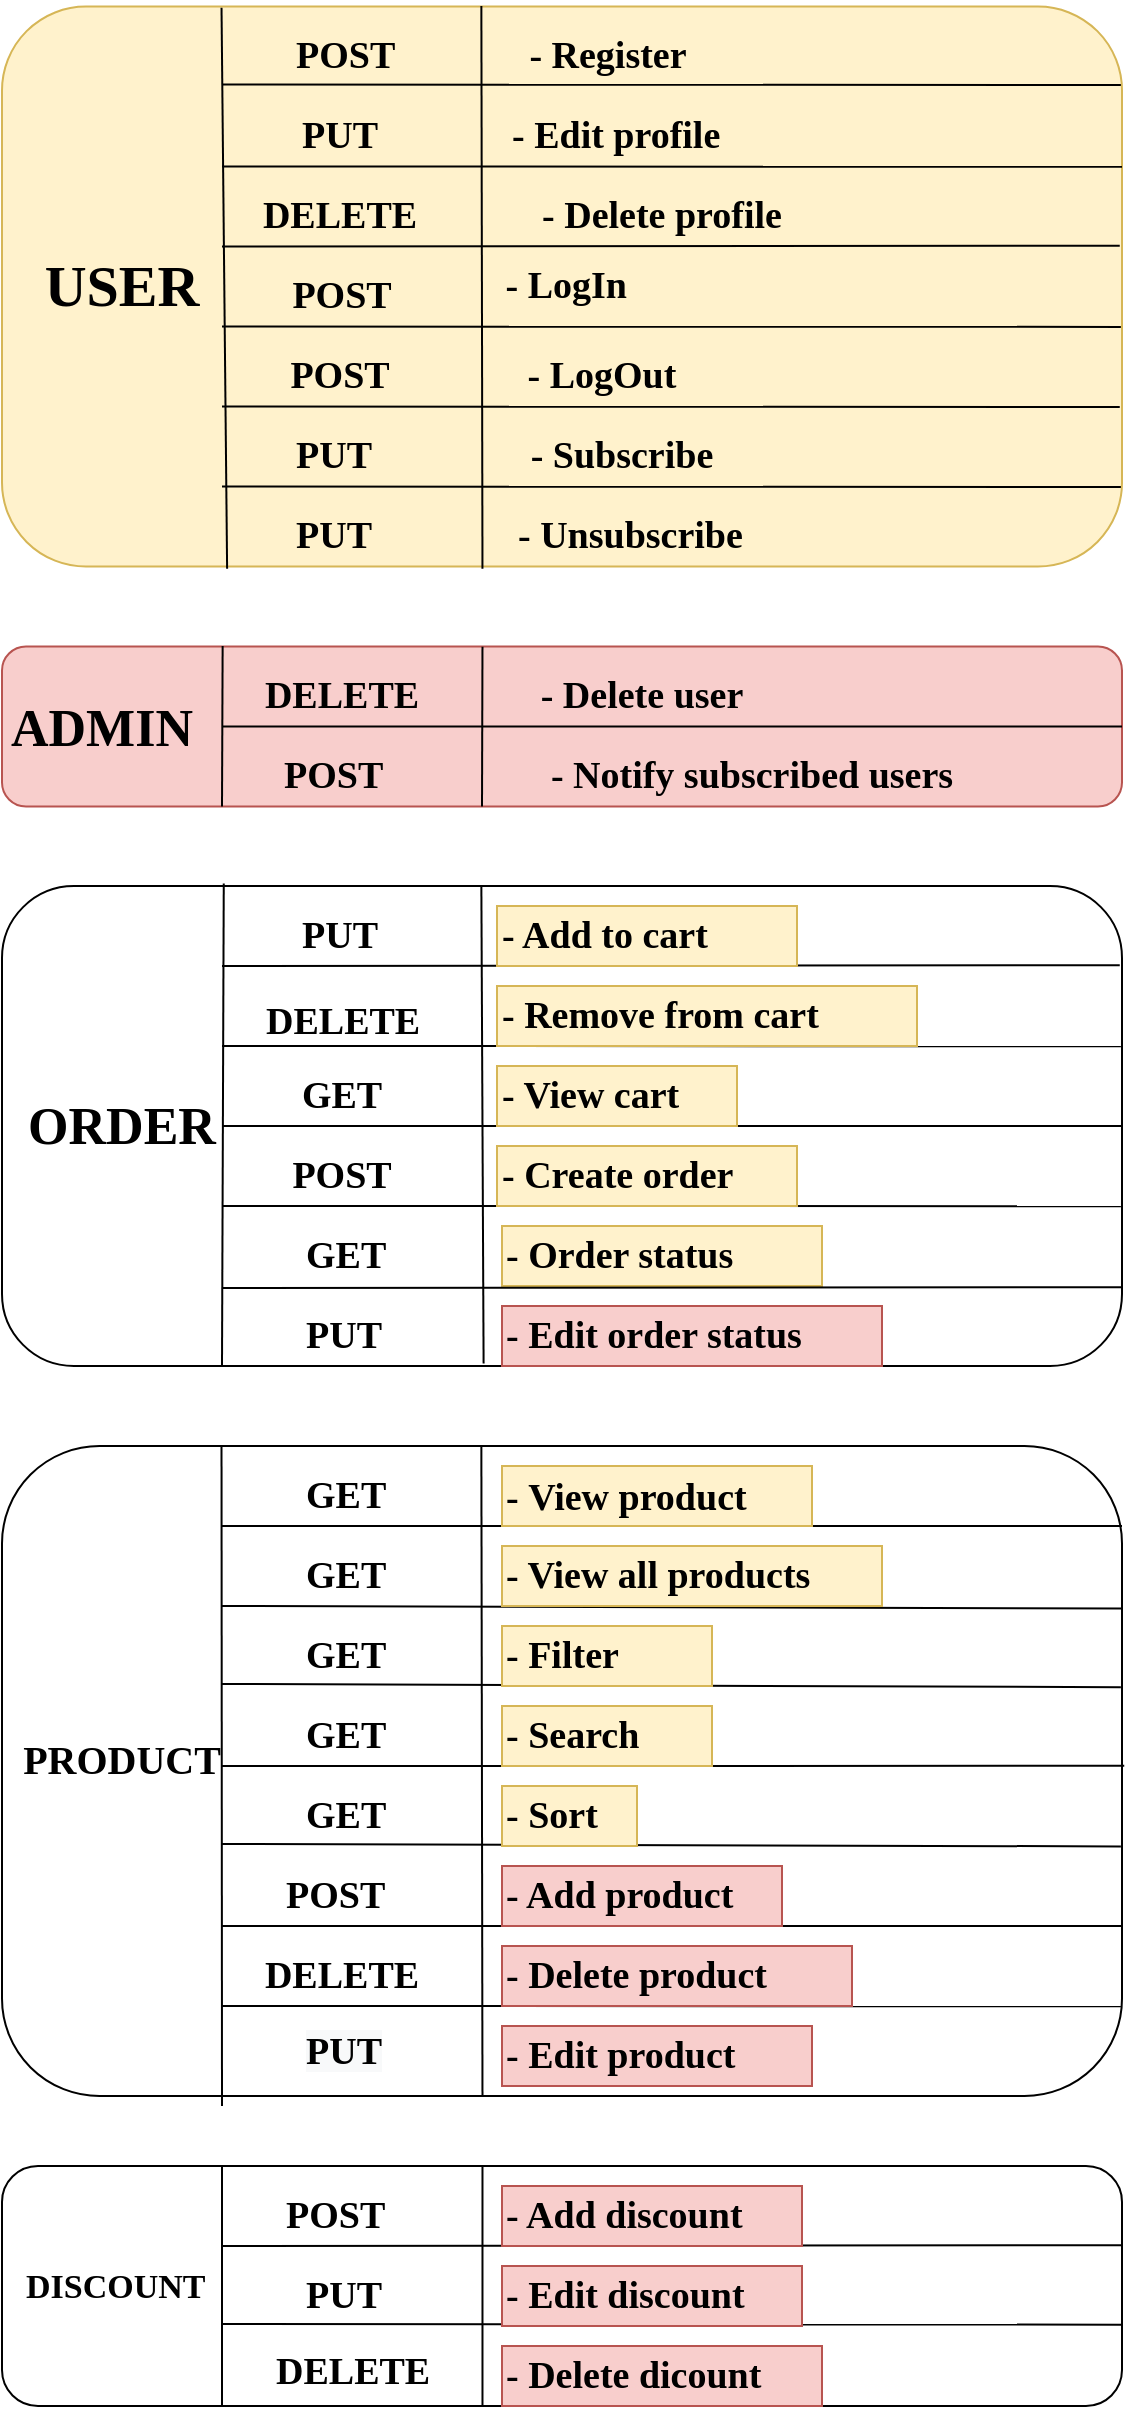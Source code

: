 <mxfile version="16.1.2" type="device"><diagram id="ICUetw00d2l7-G3PpTBt" name="Page-1"><mxGraphModel dx="1597" dy="3334" grid="1" gridSize="10" guides="1" tooltips="1" connect="1" arrows="1" fold="1" page="1" pageScale="1" pageWidth="1654" pageHeight="2336" background="#FFFFFF" math="0" shadow="0"><root><mxCell id="0"/><mxCell id="1" parent="0"/><mxCell id="7rqE8linNsYgrhckBo-s-19" value="" style="rounded=1;whiteSpace=wrap;html=1;fontFamily=Comic Sans MS;fontSize=29;fillColor=#f8cecc;strokeColor=#b85450;" parent="1" vertex="1"><mxGeometry x="40" y="320.24" width="560" height="80" as="geometry"/></mxCell><mxCell id="7rqE8linNsYgrhckBo-s-22" value="" style="endArrow=none;html=1;rounded=0;fontFamily=Comic Sans MS;fontSize=29;exitX=0.429;exitY=0.001;exitDx=0;exitDy=0;exitPerimeter=0;" parent="1" source="7rqE8linNsYgrhckBo-s-19" edge="1"><mxGeometry width="50" height="50" relative="1" as="geometry"><mxPoint x="340" y="240.24" as="sourcePoint"/><mxPoint x="280" y="400.24" as="targetPoint"/></mxGeometry></mxCell><mxCell id="7rqE8linNsYgrhckBo-s-24" value="" style="endArrow=none;html=1;rounded=0;fontFamily=Comic Sans MS;fontSize=29;exitX=1;exitY=0.5;exitDx=0;exitDy=0;" parent="1" source="7rqE8linNsYgrhckBo-s-19" edge="1"><mxGeometry width="50" height="50" relative="1" as="geometry"><mxPoint x="340" y="240.24" as="sourcePoint"/><mxPoint x="150" y="360.24" as="targetPoint"/></mxGeometry></mxCell><mxCell id="7rqE8linNsYgrhckBo-s-26" value="&lt;b&gt;&lt;font style=&quot;font-size: 26px&quot;&gt;ADMIN&lt;/font&gt;&lt;/b&gt;" style="text;html=1;strokeColor=none;fillColor=none;align=center;verticalAlign=middle;whiteSpace=wrap;rounded=0;fontFamily=Comic Sans MS;fontSize=29;" parent="1" vertex="1"><mxGeometry x="60" y="345.24" width="60" height="30" as="geometry"/></mxCell><mxCell id="7rqE8linNsYgrhckBo-s-35" value="&lt;b&gt;- Delete user&lt;/b&gt;" style="text;html=1;strokeColor=none;fillColor=none;align=center;verticalAlign=middle;whiteSpace=wrap;rounded=0;fontFamily=Comic Sans MS;fontSize=19;" parent="1" vertex="1"><mxGeometry x="280" y="330.24" width="160" height="30" as="geometry"/></mxCell><mxCell id="7rqE8linNsYgrhckBo-s-38" value="&lt;b&gt;- Notify subscribed users&lt;/b&gt;" style="text;html=1;strokeColor=none;fillColor=none;align=center;verticalAlign=middle;whiteSpace=wrap;rounded=0;fontFamily=Comic Sans MS;fontSize=19;" parent="1" vertex="1"><mxGeometry x="270" y="370.24" width="290" height="30" as="geometry"/></mxCell><mxCell id="7rqE8linNsYgrhckBo-s-40" value="" style="rounded=1;whiteSpace=wrap;html=1;fontFamily=Comic Sans MS;fontSize=19;" parent="1" vertex="1"><mxGeometry x="40" y="440" width="560" height="240" as="geometry"/></mxCell><mxCell id="7rqE8linNsYgrhckBo-s-41" value="" style="endArrow=none;html=1;rounded=0;fontFamily=Comic Sans MS;fontSize=19;exitX=0.428;exitY=0.001;exitDx=0;exitDy=0;exitPerimeter=0;entryX=0.43;entryY=0.995;entryDx=0;entryDy=0;entryPerimeter=0;" parent="1" source="7rqE8linNsYgrhckBo-s-40" target="7rqE8linNsYgrhckBo-s-40" edge="1"><mxGeometry width="50" height="50" relative="1" as="geometry"><mxPoint x="280" y="680" as="sourcePoint"/><mxPoint x="266" y="680" as="targetPoint"/></mxGeometry></mxCell><mxCell id="7rqE8linNsYgrhckBo-s-43" value="" style="endArrow=none;html=1;rounded=0;fontFamily=Comic Sans MS;fontSize=19;entryX=0.998;entryY=0.165;entryDx=0;entryDy=0;entryPerimeter=0;" parent="1" target="7rqE8linNsYgrhckBo-s-40" edge="1"><mxGeometry width="50" height="50" relative="1" as="geometry"><mxPoint x="150" y="480" as="sourcePoint"/><mxPoint x="400" y="450" as="targetPoint"/></mxGeometry></mxCell><mxCell id="7rqE8linNsYgrhckBo-s-44" value="" style="endArrow=none;html=1;rounded=0;fontFamily=Comic Sans MS;fontSize=19;entryX=0.999;entryY=0.334;entryDx=0;entryDy=0;entryPerimeter=0;" parent="1" target="7rqE8linNsYgrhckBo-s-40" edge="1"><mxGeometry width="50" height="50" relative="1" as="geometry"><mxPoint x="150" y="520" as="sourcePoint"/><mxPoint x="400" y="570" as="targetPoint"/></mxGeometry></mxCell><mxCell id="7rqE8linNsYgrhckBo-s-45" value="" style="endArrow=none;html=1;rounded=0;fontFamily=Comic Sans MS;fontSize=19;entryX=1;entryY=0.5;entryDx=0;entryDy=0;" parent="1" target="7rqE8linNsYgrhckBo-s-40" edge="1"><mxGeometry width="50" height="50" relative="1" as="geometry"><mxPoint x="150" y="560" as="sourcePoint"/><mxPoint x="400" y="570" as="targetPoint"/></mxGeometry></mxCell><mxCell id="7rqE8linNsYgrhckBo-s-46" value="&lt;b&gt;- Add to cart&lt;/b&gt;" style="text;html=1;strokeColor=#d6b656;fillColor=#fff2cc;align=left;verticalAlign=middle;whiteSpace=wrap;rounded=0;fontFamily=Comic Sans MS;fontSize=19;" parent="1" vertex="1"><mxGeometry x="287.5" y="450" width="150" height="30" as="geometry"/></mxCell><mxCell id="7rqE8linNsYgrhckBo-s-47" value="&lt;b&gt;- Remove from cart&lt;/b&gt;" style="text;html=1;strokeColor=#d6b656;fillColor=#fff2cc;align=left;verticalAlign=middle;whiteSpace=wrap;rounded=0;fontFamily=Comic Sans MS;fontSize=19;" parent="1" vertex="1"><mxGeometry x="287.5" y="490" width="210" height="30" as="geometry"/></mxCell><mxCell id="7rqE8linNsYgrhckBo-s-48" value="&lt;b&gt;- Order status&lt;/b&gt;" style="text;html=1;strokeColor=#d6b656;fillColor=#fff2cc;align=left;verticalAlign=middle;whiteSpace=wrap;rounded=0;fontFamily=Comic Sans MS;fontSize=19;" parent="1" vertex="1"><mxGeometry x="290" y="610" width="160" height="30" as="geometry"/></mxCell><mxCell id="7rqE8linNsYgrhckBo-s-49" value="&lt;b&gt;- Edit order status&lt;/b&gt;" style="text;html=1;strokeColor=#b85450;fillColor=#f8cecc;align=left;verticalAlign=middle;whiteSpace=wrap;rounded=0;fontFamily=Comic Sans MS;fontSize=19;" parent="1" vertex="1"><mxGeometry x="290" y="650" width="190" height="30" as="geometry"/></mxCell><mxCell id="7rqE8linNsYgrhckBo-s-50" value="&lt;b&gt;&lt;font style=&quot;font-size: 26px&quot;&gt;ORDER&lt;/font&gt;&lt;/b&gt;" style="text;html=1;strokeColor=none;fillColor=none;align=center;verticalAlign=middle;whiteSpace=wrap;rounded=0;fontFamily=Comic Sans MS;fontSize=19;" parent="1" vertex="1"><mxGeometry x="70" y="545" width="60" height="30" as="geometry"/></mxCell><mxCell id="7rqE8linNsYgrhckBo-s-51" value="" style="rounded=1;whiteSpace=wrap;html=1;fontFamily=Comic Sans MS;fontSize=26;gradientColor=#ffffff;" parent="1" vertex="1"><mxGeometry x="40" y="720" width="560" height="325" as="geometry"/></mxCell><mxCell id="7rqE8linNsYgrhckBo-s-52" value="" style="endArrow=none;html=1;rounded=0;fontFamily=Comic Sans MS;fontSize=26;entryX=0.428;entryY=0;entryDx=0;entryDy=0;entryPerimeter=0;exitX=0.429;exitY=1;exitDx=0;exitDy=0;exitPerimeter=0;" parent="1" source="7rqE8linNsYgrhckBo-s-51" target="7rqE8linNsYgrhckBo-s-51" edge="1"><mxGeometry width="50" height="50" relative="1" as="geometry"><mxPoint x="271" y="1040" as="sourcePoint"/><mxPoint x="310" y="860" as="targetPoint"/></mxGeometry></mxCell><mxCell id="7rqE8linNsYgrhckBo-s-54" value="" style="endArrow=none;html=1;rounded=0;fontFamily=Comic Sans MS;fontSize=26;" parent="1" edge="1"><mxGeometry width="50" height="50" relative="1" as="geometry"><mxPoint x="150" y="760" as="sourcePoint"/><mxPoint x="600" y="760" as="targetPoint"/></mxGeometry></mxCell><mxCell id="7rqE8linNsYgrhckBo-s-55" value="" style="endArrow=none;html=1;rounded=0;fontFamily=Comic Sans MS;fontSize=26;entryX=1;entryY=0.25;entryDx=0;entryDy=0;" parent="1" target="7rqE8linNsYgrhckBo-s-51" edge="1"><mxGeometry width="50" height="50" relative="1" as="geometry"><mxPoint x="150" y="800" as="sourcePoint"/><mxPoint x="310" y="860" as="targetPoint"/></mxGeometry></mxCell><mxCell id="7rqE8linNsYgrhckBo-s-56" value="" style="endArrow=none;html=1;rounded=0;fontFamily=Comic Sans MS;fontSize=26;entryX=0.999;entryY=0.371;entryDx=0;entryDy=0;entryPerimeter=0;" parent="1" target="7rqE8linNsYgrhckBo-s-51" edge="1"><mxGeometry width="50" height="50" relative="1" as="geometry"><mxPoint x="150" y="839" as="sourcePoint"/><mxPoint x="310" y="860" as="targetPoint"/></mxGeometry></mxCell><mxCell id="7rqE8linNsYgrhckBo-s-57" value="" style="endArrow=none;html=1;rounded=0;fontFamily=Comic Sans MS;fontSize=26;entryX=0.999;entryY=0.862;entryDx=0;entryDy=0;entryPerimeter=0;" parent="1" target="7rqE8linNsYgrhckBo-s-51" edge="1"><mxGeometry width="50" height="50" relative="1" as="geometry"><mxPoint x="150" y="1000" as="sourcePoint"/><mxPoint x="310" y="860" as="targetPoint"/></mxGeometry></mxCell><mxCell id="7rqE8linNsYgrhckBo-s-58" value="" style="endArrow=none;html=1;rounded=0;fontFamily=Comic Sans MS;fontSize=26;" parent="1" edge="1"><mxGeometry width="50" height="50" relative="1" as="geometry"><mxPoint x="150" y="960" as="sourcePoint"/><mxPoint x="600" y="960" as="targetPoint"/></mxGeometry></mxCell><mxCell id="7rqE8linNsYgrhckBo-s-59" value="" style="endArrow=none;html=1;rounded=0;fontFamily=Comic Sans MS;fontSize=26;entryX=0.999;entryY=0.616;entryDx=0;entryDy=0;entryPerimeter=0;" parent="1" target="7rqE8linNsYgrhckBo-s-51" edge="1"><mxGeometry width="50" height="50" relative="1" as="geometry"><mxPoint x="150" y="919" as="sourcePoint"/><mxPoint x="310" y="860" as="targetPoint"/></mxGeometry></mxCell><mxCell id="7rqE8linNsYgrhckBo-s-60" value="" style="endArrow=none;html=1;rounded=0;fontFamily=Comic Sans MS;fontSize=26;entryX=1.002;entryY=0.492;entryDx=0;entryDy=0;entryPerimeter=0;" parent="1" target="7rqE8linNsYgrhckBo-s-51" edge="1"><mxGeometry width="50" height="50" relative="1" as="geometry"><mxPoint x="150" y="880" as="sourcePoint"/><mxPoint x="310" y="860" as="targetPoint"/></mxGeometry></mxCell><mxCell id="7rqE8linNsYgrhckBo-s-61" value="&lt;b&gt;&lt;font style=&quot;font-size: 20px&quot;&gt;PRODUCT&lt;/font&gt;&lt;/b&gt;" style="text;html=1;strokeColor=none;fillColor=none;align=center;verticalAlign=middle;whiteSpace=wrap;rounded=0;fontFamily=Comic Sans MS;fontSize=26;" parent="1" vertex="1"><mxGeometry x="70" y="860" width="60" height="30" as="geometry"/></mxCell><mxCell id="7rqE8linNsYgrhckBo-s-63" value="&lt;font style=&quot;font-size: 19px&quot;&gt;&lt;b&gt;-&lt;font style=&quot;font-size: 19px&quot;&gt;&amp;nbsp;&lt;/font&gt;View product&lt;/b&gt;&lt;/font&gt;" style="text;html=1;strokeColor=#d6b656;fillColor=#fff2cc;align=left;verticalAlign=middle;whiteSpace=wrap;rounded=0;fontFamily=Comic Sans MS;fontSize=20;" parent="1" vertex="1"><mxGeometry x="290" y="730" width="155" height="30" as="geometry"/></mxCell><mxCell id="7rqE8linNsYgrhckBo-s-64" value="&lt;b&gt;- View all products&lt;/b&gt;" style="text;html=1;strokeColor=#d6b656;fillColor=#fff2cc;align=left;verticalAlign=middle;whiteSpace=wrap;rounded=0;fontFamily=Comic Sans MS;fontSize=19;" parent="1" vertex="1"><mxGeometry x="290" y="770" width="190" height="30" as="geometry"/></mxCell><mxCell id="7rqE8linNsYgrhckBo-s-65" value="&lt;b&gt;- Filter&lt;/b&gt;" style="text;html=1;strokeColor=#d6b656;fillColor=#fff2cc;align=left;verticalAlign=middle;whiteSpace=wrap;rounded=0;fontFamily=Comic Sans MS;fontSize=19;" parent="1" vertex="1"><mxGeometry x="290" y="810" width="105" height="30" as="geometry"/></mxCell><mxCell id="7rqE8linNsYgrhckBo-s-66" value="&lt;b&gt;- Search&lt;/b&gt;" style="text;html=1;strokeColor=#d6b656;fillColor=#fff2cc;align=left;verticalAlign=middle;whiteSpace=wrap;rounded=0;fontFamily=Comic Sans MS;fontSize=19;" parent="1" vertex="1"><mxGeometry x="290" y="850" width="105" height="30" as="geometry"/></mxCell><mxCell id="7rqE8linNsYgrhckBo-s-67" value="&lt;b&gt;- Sort&lt;/b&gt;" style="text;html=1;strokeColor=#d6b656;fillColor=#fff2cc;align=left;verticalAlign=middle;whiteSpace=wrap;rounded=0;fontFamily=Comic Sans MS;fontSize=19;" parent="1" vertex="1"><mxGeometry x="290" y="890" width="67.5" height="30" as="geometry"/></mxCell><mxCell id="7rqE8linNsYgrhckBo-s-68" value="&lt;b&gt;- Add product&lt;/b&gt;" style="text;html=1;strokeColor=#b85450;fillColor=#f8cecc;align=left;verticalAlign=middle;whiteSpace=wrap;rounded=0;fontFamily=Comic Sans MS;fontSize=19;" parent="1" vertex="1"><mxGeometry x="290" y="930" width="140" height="30" as="geometry"/></mxCell><mxCell id="7rqE8linNsYgrhckBo-s-69" value="&lt;b&gt;- Delete product&lt;/b&gt;" style="text;html=1;strokeColor=#b85450;fillColor=#f8cecc;align=left;verticalAlign=middle;whiteSpace=wrap;rounded=0;fontFamily=Comic Sans MS;fontSize=19;" parent="1" vertex="1"><mxGeometry x="290" y="970" width="175" height="30" as="geometry"/></mxCell><mxCell id="7rqE8linNsYgrhckBo-s-70" value="&lt;b&gt;- Edit product&lt;/b&gt;" style="text;html=1;strokeColor=#b85450;fillColor=#f8cecc;align=left;verticalAlign=middle;whiteSpace=wrap;rounded=0;fontFamily=Comic Sans MS;fontSize=19;" parent="1" vertex="1"><mxGeometry x="290" y="1010" width="155" height="30" as="geometry"/></mxCell><mxCell id="7rqE8linNsYgrhckBo-s-75" value="" style="endArrow=none;html=1;rounded=0;fontFamily=Comic Sans MS;fontSize=19;entryX=0.197;entryY=-0.003;entryDx=0;entryDy=0;entryPerimeter=0;" parent="1" target="7rqE8linNsYgrhckBo-s-19" edge="1"><mxGeometry width="50" height="50" relative="1" as="geometry"><mxPoint x="150" y="400.24" as="sourcePoint"/><mxPoint x="460" y="230.24" as="targetPoint"/></mxGeometry></mxCell><mxCell id="7rqE8linNsYgrhckBo-s-78" value="" style="endArrow=none;html=1;rounded=0;fontFamily=Comic Sans MS;fontSize=19;entryX=0.198;entryY=-0.005;entryDx=0;entryDy=0;entryPerimeter=0;" parent="1" target="7rqE8linNsYgrhckBo-s-40" edge="1"><mxGeometry width="50" height="50" relative="1" as="geometry"><mxPoint x="150" y="680" as="sourcePoint"/><mxPoint x="210" y="700" as="targetPoint"/></mxGeometry></mxCell><mxCell id="7rqE8linNsYgrhckBo-s-79" value="" style="endArrow=none;html=1;rounded=0;fontFamily=Comic Sans MS;fontSize=19;exitX=0.196;exitY=0;exitDx=0;exitDy=0;exitPerimeter=0;" parent="1" source="7rqE8linNsYgrhckBo-s-51" edge="1"><mxGeometry width="50" height="50" relative="1" as="geometry"><mxPoint x="300" y="850" as="sourcePoint"/><mxPoint x="150" y="1050" as="targetPoint"/></mxGeometry></mxCell><mxCell id="7rqE8linNsYgrhckBo-s-86" value="" style="rounded=1;whiteSpace=wrap;html=1;fontFamily=Comic Sans MS;fontSize=19;gradientColor=#ffffff;" parent="1" vertex="1"><mxGeometry x="40" y="1080" width="560" height="120" as="geometry"/></mxCell><mxCell id="7rqE8linNsYgrhckBo-s-87" value="" style="endArrow=none;html=1;rounded=0;fontFamily=Comic Sans MS;fontSize=19;" parent="1" edge="1"><mxGeometry width="50" height="50" relative="1" as="geometry"><mxPoint x="150" y="1200" as="sourcePoint"/><mxPoint x="150" y="1080" as="targetPoint"/></mxGeometry></mxCell><mxCell id="7rqE8linNsYgrhckBo-s-88" value="" style="endArrow=none;html=1;rounded=0;fontFamily=Comic Sans MS;fontSize=19;exitX=0.429;exitY=0.997;exitDx=0;exitDy=0;exitPerimeter=0;entryX=0.429;entryY=-0.003;entryDx=0;entryDy=0;entryPerimeter=0;" parent="1" source="7rqE8linNsYgrhckBo-s-86" target="7rqE8linNsYgrhckBo-s-86" edge="1"><mxGeometry width="50" height="50" relative="1" as="geometry"><mxPoint x="320" y="1130" as="sourcePoint"/><mxPoint x="370" y="1080" as="targetPoint"/></mxGeometry></mxCell><mxCell id="7rqE8linNsYgrhckBo-s-90" value="" style="endArrow=none;html=1;rounded=0;fontFamily=Comic Sans MS;fontSize=19;entryX=1;entryY=0.33;entryDx=0;entryDy=0;entryPerimeter=0;" parent="1" target="7rqE8linNsYgrhckBo-s-86" edge="1"><mxGeometry width="50" height="50" relative="1" as="geometry"><mxPoint x="150" y="1120" as="sourcePoint"/><mxPoint x="470" y="1080" as="targetPoint"/></mxGeometry></mxCell><mxCell id="7rqE8linNsYgrhckBo-s-91" value="" style="endArrow=none;html=1;rounded=0;fontFamily=Comic Sans MS;fontSize=19;entryX=1;entryY=0.661;entryDx=0;entryDy=0;entryPerimeter=0;" parent="1" target="7rqE8linNsYgrhckBo-s-86" edge="1"><mxGeometry width="50" height="50" relative="1" as="geometry"><mxPoint x="150" y="1159" as="sourcePoint"/><mxPoint x="470" y="1080" as="targetPoint"/></mxGeometry></mxCell><mxCell id="7rqE8linNsYgrhckBo-s-92" value="&lt;b&gt;- Add discount&lt;/b&gt;" style="text;html=1;strokeColor=#b85450;fillColor=#f8cecc;align=left;verticalAlign=middle;whiteSpace=wrap;rounded=0;fontFamily=Comic Sans MS;fontSize=19;" parent="1" vertex="1"><mxGeometry x="290" y="1090" width="150" height="30" as="geometry"/></mxCell><mxCell id="7rqE8linNsYgrhckBo-s-94" value="&lt;b&gt;- Edit discount&lt;/b&gt;" style="text;html=1;strokeColor=#b85450;fillColor=#f8cecc;align=left;verticalAlign=middle;whiteSpace=wrap;rounded=0;fontFamily=Comic Sans MS;fontSize=19;" parent="1" vertex="1"><mxGeometry x="290" y="1130" width="150" height="30" as="geometry"/></mxCell><mxCell id="7rqE8linNsYgrhckBo-s-95" value="&lt;b&gt;- Delete dicount&lt;/b&gt;" style="text;html=1;strokeColor=#b85450;fillColor=#f8cecc;align=left;verticalAlign=middle;whiteSpace=wrap;rounded=0;fontFamily=Comic Sans MS;fontSize=19;" parent="1" vertex="1"><mxGeometry x="290" y="1170" width="160" height="30" as="geometry"/></mxCell><mxCell id="7rqE8linNsYgrhckBo-s-97" value="&lt;b&gt;&lt;font style=&quot;font-size: 17px&quot;&gt;DISCOUNT&lt;/font&gt;&lt;/b&gt;" style="text;html=1;strokeColor=none;fillColor=none;align=left;verticalAlign=middle;whiteSpace=wrap;rounded=0;fontFamily=Comic Sans MS;fontSize=19;" parent="1" vertex="1"><mxGeometry x="50" y="1125" width="60" height="30" as="geometry"/></mxCell><mxCell id="7rqE8linNsYgrhckBo-s-98" value="&lt;b&gt;&lt;font style=&quot;font-size: 19px&quot;&gt;DELETE&lt;/font&gt;&lt;/b&gt;" style="text;html=1;strokeColor=none;fillColor=none;align=left;verticalAlign=middle;whiteSpace=wrap;rounded=0;fontFamily=Comic Sans MS;fontSize=17;" parent="1" vertex="1"><mxGeometry x="175" y="1168" width="60" height="30" as="geometry"/></mxCell><mxCell id="7rqE8linNsYgrhckBo-s-99" value="&lt;b&gt;PUT&lt;/b&gt;" style="text;html=1;strokeColor=none;fillColor=none;align=left;verticalAlign=middle;whiteSpace=wrap;rounded=0;fontFamily=Comic Sans MS;fontSize=19;" parent="1" vertex="1"><mxGeometry x="190" y="1130" width="60" height="30" as="geometry"/></mxCell><mxCell id="7rqE8linNsYgrhckBo-s-100" value="&lt;b&gt;POST&lt;/b&gt;" style="text;html=1;strokeColor=none;fillColor=none;align=left;verticalAlign=middle;whiteSpace=wrap;rounded=0;fontFamily=Comic Sans MS;fontSize=19;" parent="1" vertex="1"><mxGeometry x="180" y="1090" width="60" height="30" as="geometry"/></mxCell><mxCell id="7rqE8linNsYgrhckBo-s-103" value="&lt;b&gt;DELETE&lt;/b&gt;" style="text;html=1;strokeColor=none;fillColor=none;align=center;verticalAlign=middle;whiteSpace=wrap;rounded=0;fontFamily=Comic Sans MS;fontSize=19;" parent="1" vertex="1"><mxGeometry x="180" y="970" width="60" height="30" as="geometry"/></mxCell><mxCell id="7rqE8linNsYgrhckBo-s-105" value="&lt;b&gt;POST&lt;/b&gt;" style="text;html=1;strokeColor=none;fillColor=none;align=left;verticalAlign=middle;whiteSpace=wrap;rounded=0;fontFamily=Comic Sans MS;fontSize=19;" parent="1" vertex="1"><mxGeometry x="180" y="930" width="60" height="30" as="geometry"/></mxCell><mxCell id="7rqE8linNsYgrhckBo-s-106" value="&lt;b&gt;POST&lt;/b&gt;" style="text;html=1;strokeColor=none;fillColor=none;align=left;verticalAlign=middle;whiteSpace=wrap;rounded=0;fontFamily=Comic Sans MS;fontSize=19;" parent="1" vertex="1"><mxGeometry x="178.75" y="370.24" width="60" height="30" as="geometry"/></mxCell><mxCell id="7rqE8linNsYgrhckBo-s-109" value="&lt;b style=&quot;color: rgb(0, 0, 0); font-family: &amp;quot;comic sans ms&amp;quot;; font-size: 19px; font-style: normal; letter-spacing: normal; text-align: left; text-indent: 0px; text-transform: none; word-spacing: 0px; background-color: rgb(248, 249, 250);&quot;&gt;PUT&lt;/b&gt;" style="text;whiteSpace=wrap;html=1;fontSize=19;fontFamily=Comic Sans MS;" parent="1" vertex="1"><mxGeometry x="190" y="1005" width="60" height="40" as="geometry"/></mxCell><mxCell id="7rqE8linNsYgrhckBo-s-110" value="&lt;b&gt;PUT&lt;/b&gt;" style="text;html=1;strokeColor=none;fillColor=none;align=left;verticalAlign=middle;whiteSpace=wrap;rounded=0;fontFamily=Comic Sans MS;fontSize=19;" parent="1" vertex="1"><mxGeometry x="190" y="650" width="60" height="30" as="geometry"/></mxCell><mxCell id="7rqE8linNsYgrhckBo-s-121" value="&lt;b&gt;GET&lt;/b&gt;" style="text;html=1;strokeColor=none;fillColor=none;align=left;verticalAlign=middle;whiteSpace=wrap;rounded=0;fontFamily=Comic Sans MS;fontSize=19;" parent="1" vertex="1"><mxGeometry x="190" y="610" width="60" height="30" as="geometry"/></mxCell><mxCell id="7rqE8linNsYgrhckBo-s-122" value="&lt;b&gt;GET&lt;/b&gt;" style="text;html=1;strokeColor=none;fillColor=none;align=left;verticalAlign=middle;whiteSpace=wrap;rounded=0;fontFamily=Comic Sans MS;fontSize=19;" parent="1" vertex="1"><mxGeometry x="190" y="730" width="60" height="30" as="geometry"/></mxCell><mxCell id="7rqE8linNsYgrhckBo-s-123" value="&lt;b&gt;GET&lt;/b&gt;" style="text;html=1;strokeColor=none;fillColor=none;align=left;verticalAlign=middle;whiteSpace=wrap;rounded=0;fontFamily=Comic Sans MS;fontSize=19;" parent="1" vertex="1"><mxGeometry x="190" y="770" width="60" height="30" as="geometry"/></mxCell><mxCell id="7rqE8linNsYgrhckBo-s-124" value="&lt;b&gt;GET&lt;/b&gt;" style="text;html=1;strokeColor=none;fillColor=none;align=left;verticalAlign=middle;whiteSpace=wrap;rounded=0;fontFamily=Comic Sans MS;fontSize=19;" parent="1" vertex="1"><mxGeometry x="190" y="810" width="60" height="30" as="geometry"/></mxCell><mxCell id="7rqE8linNsYgrhckBo-s-125" value="&lt;b&gt;GET&lt;/b&gt;" style="text;html=1;strokeColor=none;fillColor=none;align=left;verticalAlign=middle;whiteSpace=wrap;rounded=0;fontFamily=Comic Sans MS;fontSize=19;" parent="1" vertex="1"><mxGeometry x="190" y="850" width="60" height="30" as="geometry"/></mxCell><mxCell id="7rqE8linNsYgrhckBo-s-126" value="&lt;b&gt;GET&lt;/b&gt;" style="text;html=1;strokeColor=none;fillColor=none;align=left;verticalAlign=middle;whiteSpace=wrap;rounded=0;fontFamily=Comic Sans MS;fontSize=19;" parent="1" vertex="1"><mxGeometry x="190" y="890" width="60" height="30" as="geometry"/></mxCell><mxCell id="7rqE8linNsYgrhckBo-s-130" value="&lt;font face=&quot;comic sans ms&quot;&gt;&lt;b&gt;DELETE&lt;/b&gt;&lt;/font&gt;" style="text;whiteSpace=wrap;html=1;fontSize=19;fontFamily=Comic Sans MS;" parent="1" vertex="1"><mxGeometry x="170" y="490" width="100" height="40" as="geometry"/></mxCell><mxCell id="7rqE8linNsYgrhckBo-s-131" value="&lt;b&gt;PUT&lt;/b&gt;" style="text;html=1;strokeColor=none;fillColor=none;align=left;verticalAlign=middle;whiteSpace=wrap;rounded=0;fontFamily=Comic Sans MS;fontSize=19;" parent="1" vertex="1"><mxGeometry x="187.5" y="450" width="60" height="30" as="geometry"/></mxCell><mxCell id="7rqE8linNsYgrhckBo-s-147" value="&lt;b&gt;DELETE&lt;/b&gt;" style="text;html=1;strokeColor=none;fillColor=none;align=center;verticalAlign=middle;whiteSpace=wrap;rounded=0;fontFamily=Comic Sans MS;fontSize=19;" parent="1" vertex="1"><mxGeometry x="180" y="330.24" width="60" height="30" as="geometry"/></mxCell><mxCell id="PoBUZ3OO4zKIQCTNL1yz-1" value="" style="rounded=1;whiteSpace=wrap;html=1;fillColor=#fff2cc;strokeColor=#d6b656;" vertex="1" parent="1"><mxGeometry x="40" y="0.28" width="560" height="280" as="geometry"/></mxCell><mxCell id="PoBUZ3OO4zKIQCTNL1yz-2" value="&lt;h4&gt;&lt;b&gt;&lt;font face=&quot;Comic Sans MS&quot; style=&quot;font-size: 19px&quot;&gt;- Register&lt;/font&gt;&lt;/b&gt;&lt;/h4&gt;" style="text;html=1;strokeColor=none;fillColor=none;align=center;verticalAlign=middle;whiteSpace=wrap;rounded=0;" vertex="1" parent="1"><mxGeometry x="247.5" y="10.28" width="190" height="30" as="geometry"/></mxCell><mxCell id="PoBUZ3OO4zKIQCTNL1yz-3" value="&lt;b&gt;- Delete profile&lt;/b&gt;" style="text;html=1;strokeColor=none;fillColor=none;align=center;verticalAlign=middle;whiteSpace=wrap;rounded=0;fontFamily=Comic Sans MS;fontSize=19;" vertex="1" parent="1"><mxGeometry x="245" y="90.28" width="250" height="30" as="geometry"/></mxCell><mxCell id="PoBUZ3OO4zKIQCTNL1yz-4" value="&lt;b&gt;&amp;nbsp;- LogIn&amp;nbsp;&lt;/b&gt;" style="text;html=1;strokeColor=none;fillColor=none;align=left;verticalAlign=middle;whiteSpace=wrap;rounded=0;fontFamily=Comic Sans MS;fontSize=19;" vertex="1" parent="1"><mxGeometry x="285" y="125.28" width="200" height="30" as="geometry"/></mxCell><mxCell id="PoBUZ3OO4zKIQCTNL1yz-5" value="&lt;b&gt;- Subscribe&lt;/b&gt;" style="text;html=1;strokeColor=none;fillColor=none;align=center;verticalAlign=middle;whiteSpace=wrap;rounded=0;fontFamily=Comic Sans MS;fontSize=19;" vertex="1" parent="1"><mxGeometry x="200" y="210.28" width="300" height="30" as="geometry"/></mxCell><mxCell id="PoBUZ3OO4zKIQCTNL1yz-6" value="&lt;b&gt;&lt;font style=&quot;font-size: 29px&quot;&gt;USER&lt;/font&gt;&lt;/b&gt;" style="text;html=1;align=center;verticalAlign=middle;whiteSpace=wrap;rounded=0;fontFamily=Comic Sans MS;fontSize=19;" vertex="1" parent="1"><mxGeometry x="70" y="125.28" width="60" height="30" as="geometry"/></mxCell><mxCell id="PoBUZ3OO4zKIQCTNL1yz-7" value="" style="endArrow=none;html=1;rounded=0;fontFamily=Comic Sans MS;fontSize=19;exitX=0.429;exitY=1.004;exitDx=0;exitDy=0;exitPerimeter=0;entryX=0.428;entryY=-0.001;entryDx=0;entryDy=0;entryPerimeter=0;" edge="1" parent="1" source="PoBUZ3OO4zKIQCTNL1yz-1" target="PoBUZ3OO4zKIQCTNL1yz-1"><mxGeometry width="50" height="50" relative="1" as="geometry"><mxPoint x="280" y="110.28" as="sourcePoint"/><mxPoint x="330" y="60.28" as="targetPoint"/></mxGeometry></mxCell><mxCell id="PoBUZ3OO4zKIQCTNL1yz-8" value="&lt;b&gt;DELETE&lt;/b&gt;" style="text;html=1;strokeColor=none;fillColor=none;align=center;verticalAlign=middle;whiteSpace=wrap;rounded=0;fontFamily=Comic Sans MS;fontSize=19;" vertex="1" parent="1"><mxGeometry x="178.75" y="90.28" width="60" height="30" as="geometry"/></mxCell><mxCell id="PoBUZ3OO4zKIQCTNL1yz-9" value="&lt;b&gt;POST&lt;/b&gt;" style="text;html=1;strokeColor=none;fillColor=none;align=left;verticalAlign=middle;whiteSpace=wrap;rounded=0;fontFamily=Comic Sans MS;fontSize=19;" vertex="1" parent="1"><mxGeometry x="185" y="10.28" width="60" height="30" as="geometry"/></mxCell><mxCell id="PoBUZ3OO4zKIQCTNL1yz-10" value="&lt;b&gt;PUT&lt;/b&gt;" style="text;html=1;strokeColor=none;fillColor=none;align=left;verticalAlign=middle;whiteSpace=wrap;rounded=0;fontFamily=Comic Sans MS;fontSize=19;" vertex="1" parent="1"><mxGeometry x="185" y="250.28" width="60" height="30" as="geometry"/></mxCell><mxCell id="PoBUZ3OO4zKIQCTNL1yz-11" value="&lt;b&gt;- Edit profile&lt;/b&gt;" style="text;html=1;strokeColor=none;fillColor=none;align=left;verticalAlign=middle;whiteSpace=wrap;rounded=0;fontFamily=Comic Sans MS;fontSize=19;" vertex="1" parent="1"><mxGeometry x="292.5" y="50.28" width="155" height="30" as="geometry"/></mxCell><mxCell id="PoBUZ3OO4zKIQCTNL1yz-12" value="&lt;b&gt;PUT&lt;/b&gt;" style="text;html=1;strokeColor=none;fillColor=none;align=center;verticalAlign=middle;whiteSpace=wrap;rounded=0;fontFamily=Comic Sans MS;fontSize=19;" vertex="1" parent="1"><mxGeometry x="178.75" y="50.28" width="60" height="30" as="geometry"/></mxCell><mxCell id="PoBUZ3OO4zKIQCTNL1yz-13" value="&lt;b&gt;PUT&lt;/b&gt;" style="text;html=1;strokeColor=none;fillColor=none;align=left;verticalAlign=middle;whiteSpace=wrap;rounded=0;fontFamily=Comic Sans MS;fontSize=19;" vertex="1" parent="1"><mxGeometry x="185" y="210.28" width="60" height="30" as="geometry"/></mxCell><mxCell id="PoBUZ3OO4zKIQCTNL1yz-14" value="&lt;b&gt;- LogOut&lt;/b&gt;" style="text;html=1;strokeColor=none;fillColor=none;align=center;verticalAlign=middle;whiteSpace=wrap;rounded=0;fontFamily=Comic Sans MS;fontSize=19;" vertex="1" parent="1"><mxGeometry x="280" y="170.28" width="120" height="30" as="geometry"/></mxCell><mxCell id="PoBUZ3OO4zKIQCTNL1yz-15" value="&lt;b&gt;- Unsubscribe&lt;/b&gt;" style="text;html=1;strokeColor=none;fillColor=none;align=left;verticalAlign=middle;whiteSpace=wrap;rounded=0;fontFamily=Comic Sans MS;fontSize=19;" vertex="1" parent="1"><mxGeometry x="296.25" y="250.28" width="192.5" height="30" as="geometry"/></mxCell><mxCell id="PoBUZ3OO4zKIQCTNL1yz-16" value="&lt;b&gt;POST&lt;/b&gt;" style="text;html=1;strokeColor=none;fillColor=none;align=center;verticalAlign=middle;whiteSpace=wrap;rounded=0;fontFamily=Comic Sans MS;fontSize=19;" vertex="1" parent="1"><mxGeometry x="178.75" y="170.28" width="60" height="30" as="geometry"/></mxCell><mxCell id="PoBUZ3OO4zKIQCTNL1yz-17" value="&lt;b&gt;POST&lt;/b&gt;" style="text;html=1;strokeColor=none;fillColor=none;align=center;verticalAlign=middle;whiteSpace=wrap;rounded=0;fontFamily=Comic Sans MS;fontSize=19;" vertex="1" parent="1"><mxGeometry x="180" y="130.28" width="60" height="30" as="geometry"/></mxCell><mxCell id="PoBUZ3OO4zKIQCTNL1yz-18" value="" style="endArrow=none;html=1;rounded=0;fontFamily=Comic Sans MS;fontSize=19;exitX=0.201;exitY=1.004;exitDx=0;exitDy=0;exitPerimeter=0;entryX=0.196;entryY=0.002;entryDx=0;entryDy=0;entryPerimeter=0;" edge="1" parent="1" source="PoBUZ3OO4zKIQCTNL1yz-1" target="PoBUZ3OO4zKIQCTNL1yz-1"><mxGeometry width="50" height="50" relative="1" as="geometry"><mxPoint x="310" y="170.28" as="sourcePoint"/><mxPoint x="360" y="120.28" as="targetPoint"/></mxGeometry></mxCell><mxCell id="PoBUZ3OO4zKIQCTNL1yz-19" value="" style="endArrow=none;html=1;rounded=0;fontFamily=Comic Sans MS;fontSize=19;entryX=0.999;entryY=0.858;entryDx=0;entryDy=0;entryPerimeter=0;" edge="1" parent="1" target="PoBUZ3OO4zKIQCTNL1yz-1"><mxGeometry width="50" height="50" relative="1" as="geometry"><mxPoint x="150" y="240.28" as="sourcePoint"/><mxPoint x="360" y="120.28" as="targetPoint"/></mxGeometry></mxCell><mxCell id="PoBUZ3OO4zKIQCTNL1yz-20" value="" style="endArrow=none;html=1;rounded=0;fontFamily=Comic Sans MS;fontSize=19;entryX=0.998;entryY=0.715;entryDx=0;entryDy=0;entryPerimeter=0;" edge="1" parent="1" target="PoBUZ3OO4zKIQCTNL1yz-1"><mxGeometry width="50" height="50" relative="1" as="geometry"><mxPoint x="150" y="200.28" as="sourcePoint"/><mxPoint x="360" y="120.28" as="targetPoint"/></mxGeometry></mxCell><mxCell id="PoBUZ3OO4zKIQCTNL1yz-21" value="" style="endArrow=none;html=1;rounded=0;fontFamily=Comic Sans MS;fontSize=19;entryX=0.999;entryY=0.572;entryDx=0;entryDy=0;entryPerimeter=0;" edge="1" parent="1" target="PoBUZ3OO4zKIQCTNL1yz-1"><mxGeometry width="50" height="50" relative="1" as="geometry"><mxPoint x="150" y="160.28" as="sourcePoint"/><mxPoint x="360" y="120.28" as="targetPoint"/></mxGeometry></mxCell><mxCell id="PoBUZ3OO4zKIQCTNL1yz-22" value="" style="endArrow=none;html=1;rounded=0;fontFamily=Comic Sans MS;fontSize=19;entryX=0.998;entryY=0.427;entryDx=0;entryDy=0;entryPerimeter=0;" edge="1" parent="1" target="PoBUZ3OO4zKIQCTNL1yz-1"><mxGeometry width="50" height="50" relative="1" as="geometry"><mxPoint x="150" y="120.28" as="sourcePoint"/><mxPoint x="360" y="120.28" as="targetPoint"/></mxGeometry></mxCell><mxCell id="PoBUZ3OO4zKIQCTNL1yz-23" value="" style="endArrow=none;html=1;rounded=0;fontFamily=Comic Sans MS;fontSize=19;entryX=1;entryY=0.286;entryDx=0;entryDy=0;entryPerimeter=0;" edge="1" parent="1" target="PoBUZ3OO4zKIQCTNL1yz-1"><mxGeometry width="50" height="50" relative="1" as="geometry"><mxPoint x="150" y="80.28" as="sourcePoint"/><mxPoint x="360" y="120.28" as="targetPoint"/></mxGeometry></mxCell><mxCell id="PoBUZ3OO4zKIQCTNL1yz-24" value="" style="endArrow=none;html=1;rounded=0;fontFamily=Comic Sans MS;fontSize=19;entryX=0.999;entryY=0.14;entryDx=0;entryDy=0;entryPerimeter=0;" edge="1" parent="1" target="PoBUZ3OO4zKIQCTNL1yz-1"><mxGeometry width="50" height="50" relative="1" as="geometry"><mxPoint x="150" y="39.28" as="sourcePoint"/><mxPoint x="360" y="120.28" as="targetPoint"/></mxGeometry></mxCell><mxCell id="PoBUZ3OO4zKIQCTNL1yz-25" value="" style="endArrow=none;html=1;rounded=0;entryX=0.999;entryY=0.667;entryDx=0;entryDy=0;entryPerimeter=0;" edge="1" parent="1" target="7rqE8linNsYgrhckBo-s-40"><mxGeometry width="50" height="50" relative="1" as="geometry"><mxPoint x="150" y="600" as="sourcePoint"/><mxPoint x="320" y="470" as="targetPoint"/></mxGeometry></mxCell><mxCell id="PoBUZ3OO4zKIQCTNL1yz-26" value="" style="endArrow=none;html=1;rounded=0;entryX=1;entryY=0.836;entryDx=0;entryDy=0;entryPerimeter=0;" edge="1" parent="1" target="7rqE8linNsYgrhckBo-s-40"><mxGeometry width="50" height="50" relative="1" as="geometry"><mxPoint x="150" y="641" as="sourcePoint"/><mxPoint x="320" y="470" as="targetPoint"/></mxGeometry></mxCell><mxCell id="PoBUZ3OO4zKIQCTNL1yz-27" value="&lt;font style=&quot;font-size: 19px&quot; face=&quot;Comic Sans MS&quot;&gt;&lt;b&gt;GET&lt;/b&gt;&lt;/font&gt;" style="text;html=1;strokeColor=none;fillColor=none;align=center;verticalAlign=middle;whiteSpace=wrap;rounded=0;" vertex="1" parent="1"><mxGeometry x="180" y="530" width="60" height="30" as="geometry"/></mxCell><mxCell id="PoBUZ3OO4zKIQCTNL1yz-29" value="&lt;b&gt;POST&lt;/b&gt;" style="text;html=1;strokeColor=none;fillColor=none;align=center;verticalAlign=middle;whiteSpace=wrap;rounded=0;fontFamily=Comic Sans MS;fontSize=19;" vertex="1" parent="1"><mxGeometry x="180" y="570" width="60" height="30" as="geometry"/></mxCell><mxCell id="PoBUZ3OO4zKIQCTNL1yz-30" value="&lt;b&gt;- View cart&lt;/b&gt;" style="text;html=1;strokeColor=#d6b656;fillColor=#fff2cc;align=left;verticalAlign=middle;whiteSpace=wrap;rounded=0;fontFamily=Comic Sans MS;fontSize=19;" vertex="1" parent="1"><mxGeometry x="287.5" y="530" width="120" height="30" as="geometry"/></mxCell><mxCell id="PoBUZ3OO4zKIQCTNL1yz-31" value="&lt;b&gt;- Create order&lt;/b&gt;" style="text;html=1;strokeColor=#d6b656;fillColor=#fff2cc;align=left;verticalAlign=middle;whiteSpace=wrap;rounded=0;fontFamily=Comic Sans MS;fontSize=19;" vertex="1" parent="1"><mxGeometry x="287.5" y="570" width="150" height="30" as="geometry"/></mxCell></root></mxGraphModel></diagram></mxfile>